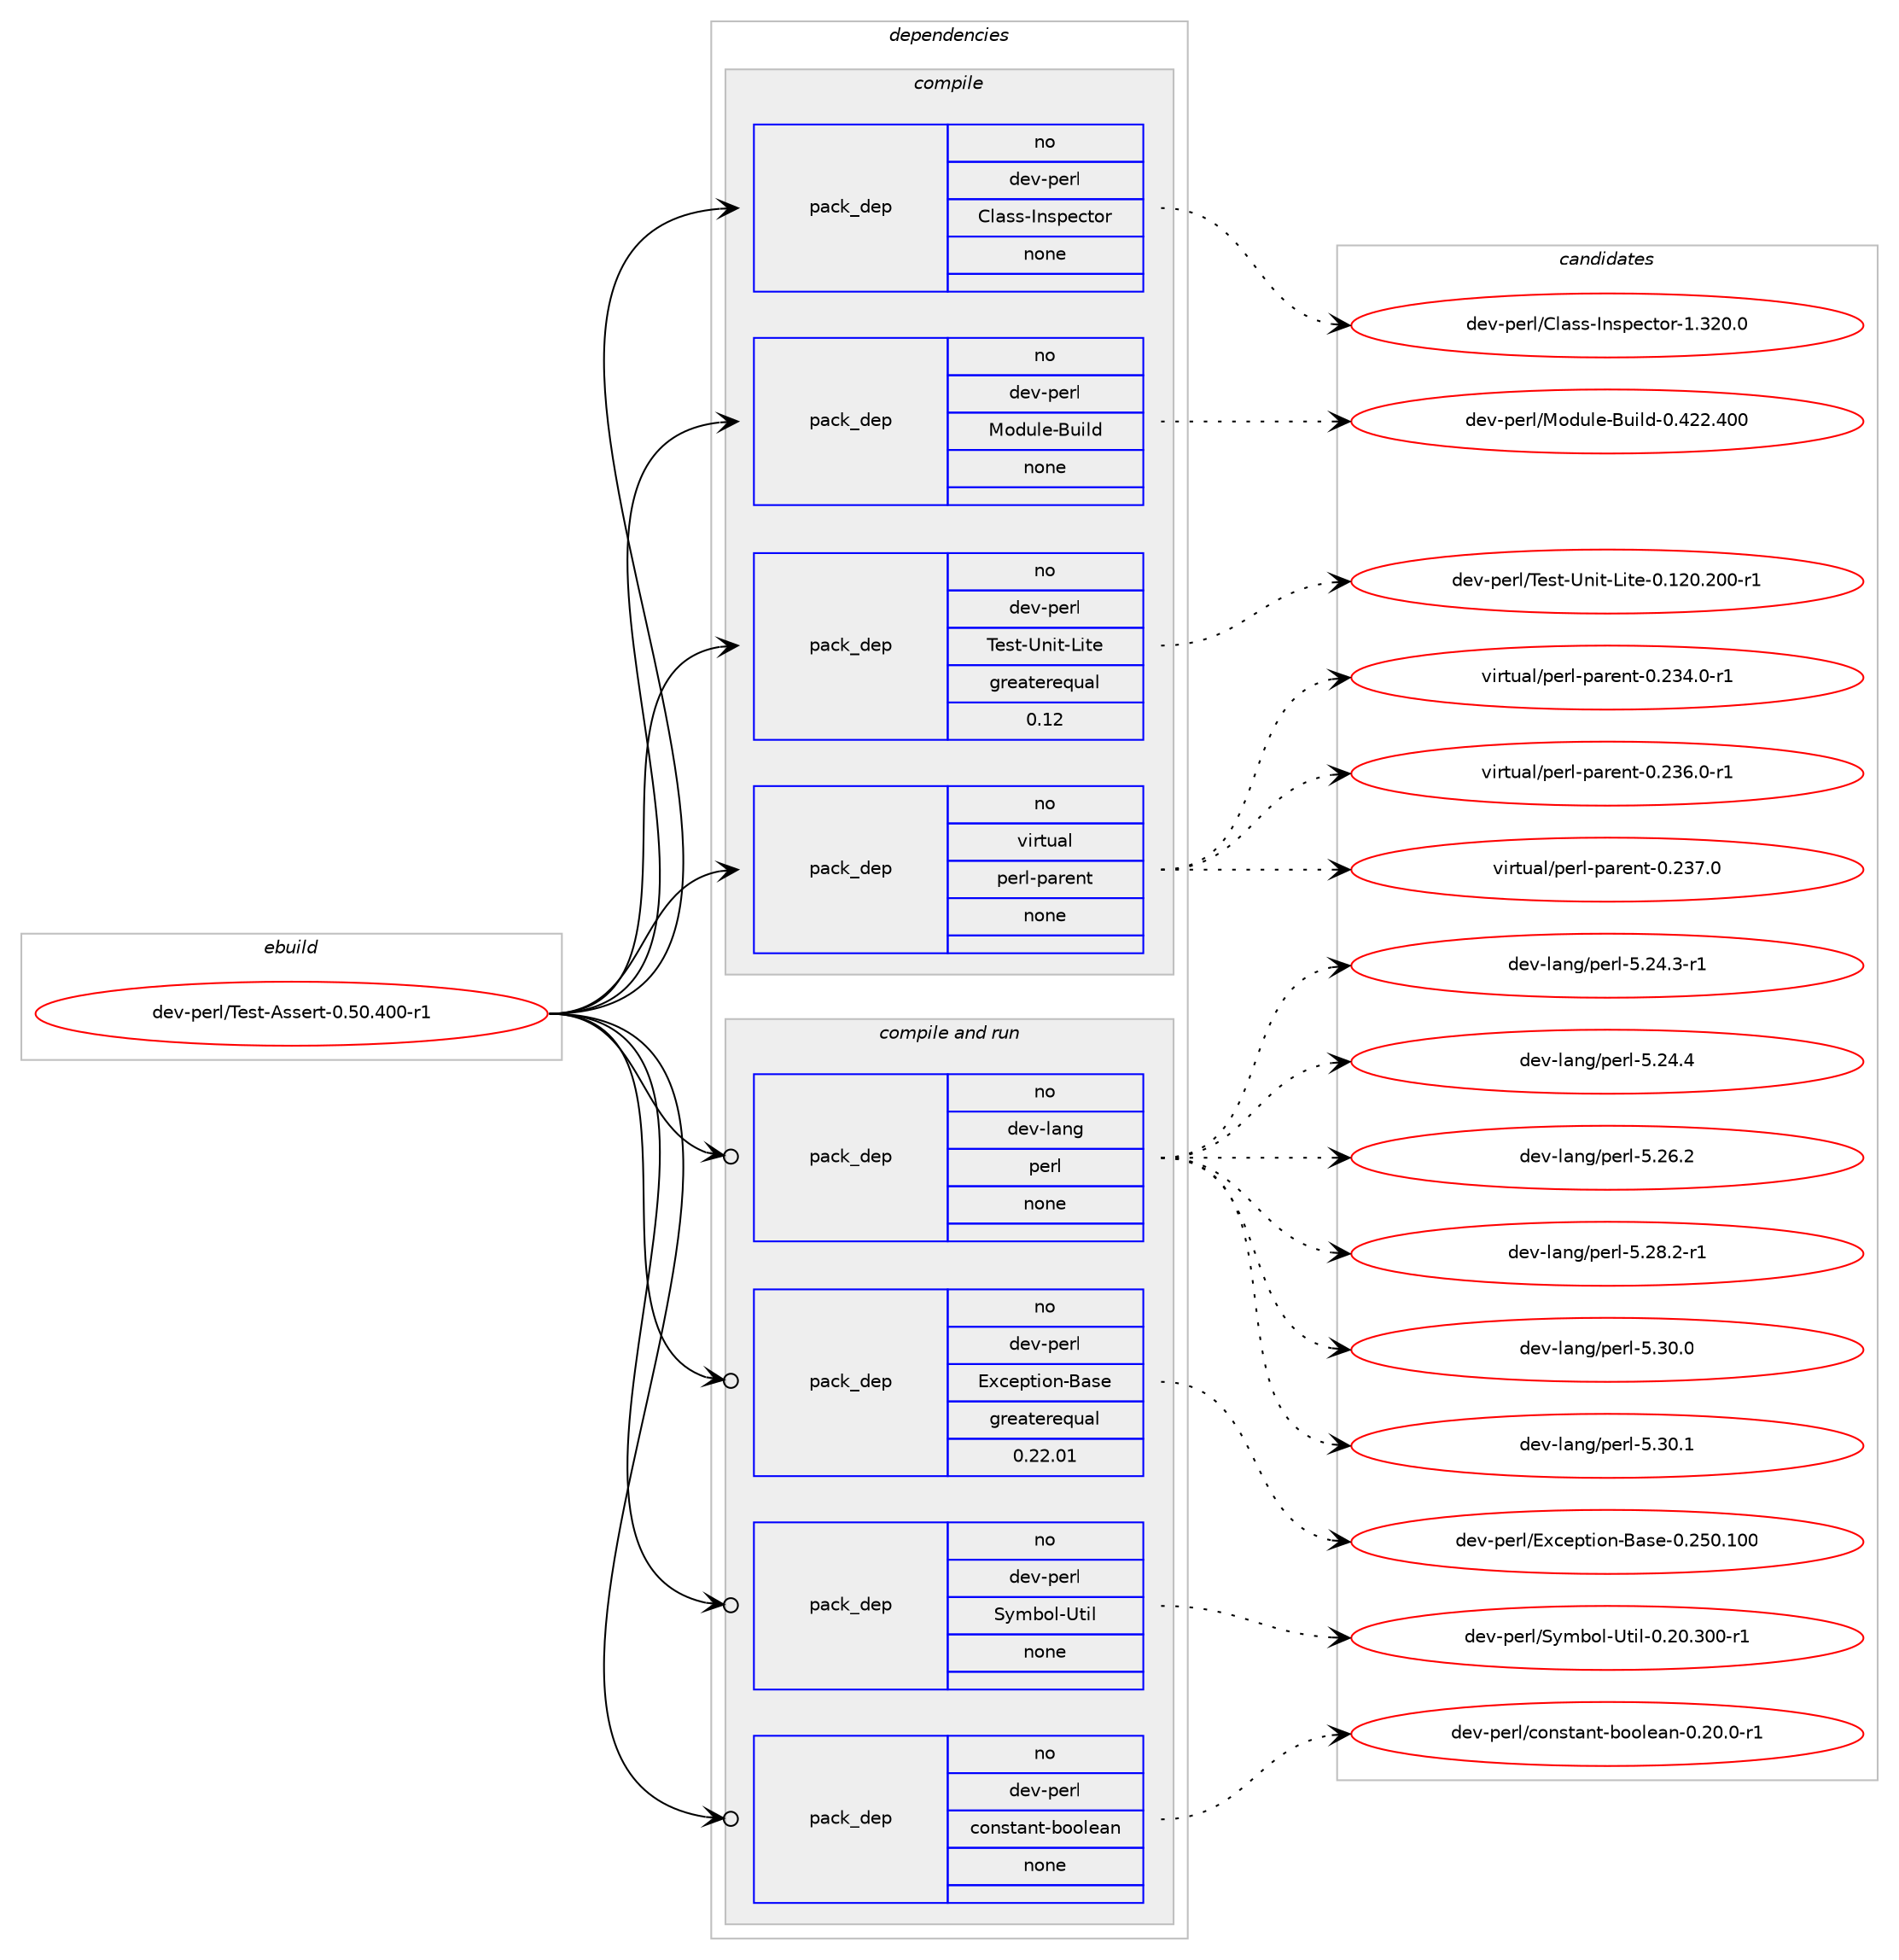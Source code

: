 digraph prolog {

# *************
# Graph options
# *************

newrank=true;
concentrate=true;
compound=true;
graph [rankdir=LR,fontname=Helvetica,fontsize=10,ranksep=1.5];#, ranksep=2.5, nodesep=0.2];
edge  [arrowhead=vee];
node  [fontname=Helvetica,fontsize=10];

# **********
# The ebuild
# **********

subgraph cluster_leftcol {
color=gray;
rank=same;
label=<<i>ebuild</i>>;
id [label="dev-perl/Test-Assert-0.50.400-r1", color=red, width=4, href="../dev-perl/Test-Assert-0.50.400-r1.svg"];
}

# ****************
# The dependencies
# ****************

subgraph cluster_midcol {
color=gray;
label=<<i>dependencies</i>>;
subgraph cluster_compile {
fillcolor="#eeeeee";
style=filled;
label=<<i>compile</i>>;
subgraph pack439958 {
dependency585993 [label=<<TABLE BORDER="0" CELLBORDER="1" CELLSPACING="0" CELLPADDING="4" WIDTH="220"><TR><TD ROWSPAN="6" CELLPADDING="30">pack_dep</TD></TR><TR><TD WIDTH="110">no</TD></TR><TR><TD>dev-perl</TD></TR><TR><TD>Class-Inspector</TD></TR><TR><TD>none</TD></TR><TR><TD></TD></TR></TABLE>>, shape=none, color=blue];
}
id:e -> dependency585993:w [weight=20,style="solid",arrowhead="vee"];
subgraph pack439959 {
dependency585994 [label=<<TABLE BORDER="0" CELLBORDER="1" CELLSPACING="0" CELLPADDING="4" WIDTH="220"><TR><TD ROWSPAN="6" CELLPADDING="30">pack_dep</TD></TR><TR><TD WIDTH="110">no</TD></TR><TR><TD>dev-perl</TD></TR><TR><TD>Module-Build</TD></TR><TR><TD>none</TD></TR><TR><TD></TD></TR></TABLE>>, shape=none, color=blue];
}
id:e -> dependency585994:w [weight=20,style="solid",arrowhead="vee"];
subgraph pack439960 {
dependency585995 [label=<<TABLE BORDER="0" CELLBORDER="1" CELLSPACING="0" CELLPADDING="4" WIDTH="220"><TR><TD ROWSPAN="6" CELLPADDING="30">pack_dep</TD></TR><TR><TD WIDTH="110">no</TD></TR><TR><TD>dev-perl</TD></TR><TR><TD>Test-Unit-Lite</TD></TR><TR><TD>greaterequal</TD></TR><TR><TD>0.12</TD></TR></TABLE>>, shape=none, color=blue];
}
id:e -> dependency585995:w [weight=20,style="solid",arrowhead="vee"];
subgraph pack439961 {
dependency585996 [label=<<TABLE BORDER="0" CELLBORDER="1" CELLSPACING="0" CELLPADDING="4" WIDTH="220"><TR><TD ROWSPAN="6" CELLPADDING="30">pack_dep</TD></TR><TR><TD WIDTH="110">no</TD></TR><TR><TD>virtual</TD></TR><TR><TD>perl-parent</TD></TR><TR><TD>none</TD></TR><TR><TD></TD></TR></TABLE>>, shape=none, color=blue];
}
id:e -> dependency585996:w [weight=20,style="solid",arrowhead="vee"];
}
subgraph cluster_compileandrun {
fillcolor="#eeeeee";
style=filled;
label=<<i>compile and run</i>>;
subgraph pack439962 {
dependency585997 [label=<<TABLE BORDER="0" CELLBORDER="1" CELLSPACING="0" CELLPADDING="4" WIDTH="220"><TR><TD ROWSPAN="6" CELLPADDING="30">pack_dep</TD></TR><TR><TD WIDTH="110">no</TD></TR><TR><TD>dev-lang</TD></TR><TR><TD>perl</TD></TR><TR><TD>none</TD></TR><TR><TD></TD></TR></TABLE>>, shape=none, color=blue];
}
id:e -> dependency585997:w [weight=20,style="solid",arrowhead="odotvee"];
subgraph pack439963 {
dependency585998 [label=<<TABLE BORDER="0" CELLBORDER="1" CELLSPACING="0" CELLPADDING="4" WIDTH="220"><TR><TD ROWSPAN="6" CELLPADDING="30">pack_dep</TD></TR><TR><TD WIDTH="110">no</TD></TR><TR><TD>dev-perl</TD></TR><TR><TD>Exception-Base</TD></TR><TR><TD>greaterequal</TD></TR><TR><TD>0.22.01</TD></TR></TABLE>>, shape=none, color=blue];
}
id:e -> dependency585998:w [weight=20,style="solid",arrowhead="odotvee"];
subgraph pack439964 {
dependency585999 [label=<<TABLE BORDER="0" CELLBORDER="1" CELLSPACING="0" CELLPADDING="4" WIDTH="220"><TR><TD ROWSPAN="6" CELLPADDING="30">pack_dep</TD></TR><TR><TD WIDTH="110">no</TD></TR><TR><TD>dev-perl</TD></TR><TR><TD>Symbol-Util</TD></TR><TR><TD>none</TD></TR><TR><TD></TD></TR></TABLE>>, shape=none, color=blue];
}
id:e -> dependency585999:w [weight=20,style="solid",arrowhead="odotvee"];
subgraph pack439965 {
dependency586000 [label=<<TABLE BORDER="0" CELLBORDER="1" CELLSPACING="0" CELLPADDING="4" WIDTH="220"><TR><TD ROWSPAN="6" CELLPADDING="30">pack_dep</TD></TR><TR><TD WIDTH="110">no</TD></TR><TR><TD>dev-perl</TD></TR><TR><TD>constant-boolean</TD></TR><TR><TD>none</TD></TR><TR><TD></TD></TR></TABLE>>, shape=none, color=blue];
}
id:e -> dependency586000:w [weight=20,style="solid",arrowhead="odotvee"];
}
subgraph cluster_run {
fillcolor="#eeeeee";
style=filled;
label=<<i>run</i>>;
}
}

# **************
# The candidates
# **************

subgraph cluster_choices {
rank=same;
color=gray;
label=<<i>candidates</i>>;

subgraph choice439958 {
color=black;
nodesep=1;
choice100101118451121011141084767108971151154573110115112101991161111144549465150484648 [label="dev-perl/Class-Inspector-1.320.0", color=red, width=4,href="../dev-perl/Class-Inspector-1.320.0.svg"];
dependency585993:e -> choice100101118451121011141084767108971151154573110115112101991161111144549465150484648:w [style=dotted,weight="100"];
}
subgraph choice439959 {
color=black;
nodesep=1;
choice100101118451121011141084777111100117108101456611710510810045484652505046524848 [label="dev-perl/Module-Build-0.422.400", color=red, width=4,href="../dev-perl/Module-Build-0.422.400.svg"];
dependency585994:e -> choice100101118451121011141084777111100117108101456611710510810045484652505046524848:w [style=dotted,weight="100"];
}
subgraph choice439960 {
color=black;
nodesep=1;
choice10010111845112101114108478410111511645851101051164576105116101454846495048465048484511449 [label="dev-perl/Test-Unit-Lite-0.120.200-r1", color=red, width=4,href="../dev-perl/Test-Unit-Lite-0.120.200-r1.svg"];
dependency585995:e -> choice10010111845112101114108478410111511645851101051164576105116101454846495048465048484511449:w [style=dotted,weight="100"];
}
subgraph choice439961 {
color=black;
nodesep=1;
choice1181051141161179710847112101114108451129711410111011645484650515246484511449 [label="virtual/perl-parent-0.234.0-r1", color=red, width=4,href="../virtual/perl-parent-0.234.0-r1.svg"];
choice1181051141161179710847112101114108451129711410111011645484650515446484511449 [label="virtual/perl-parent-0.236.0-r1", color=red, width=4,href="../virtual/perl-parent-0.236.0-r1.svg"];
choice118105114116117971084711210111410845112971141011101164548465051554648 [label="virtual/perl-parent-0.237.0", color=red, width=4,href="../virtual/perl-parent-0.237.0.svg"];
dependency585996:e -> choice1181051141161179710847112101114108451129711410111011645484650515246484511449:w [style=dotted,weight="100"];
dependency585996:e -> choice1181051141161179710847112101114108451129711410111011645484650515446484511449:w [style=dotted,weight="100"];
dependency585996:e -> choice118105114116117971084711210111410845112971141011101164548465051554648:w [style=dotted,weight="100"];
}
subgraph choice439962 {
color=black;
nodesep=1;
choice100101118451089711010347112101114108455346505246514511449 [label="dev-lang/perl-5.24.3-r1", color=red, width=4,href="../dev-lang/perl-5.24.3-r1.svg"];
choice10010111845108971101034711210111410845534650524652 [label="dev-lang/perl-5.24.4", color=red, width=4,href="../dev-lang/perl-5.24.4.svg"];
choice10010111845108971101034711210111410845534650544650 [label="dev-lang/perl-5.26.2", color=red, width=4,href="../dev-lang/perl-5.26.2.svg"];
choice100101118451089711010347112101114108455346505646504511449 [label="dev-lang/perl-5.28.2-r1", color=red, width=4,href="../dev-lang/perl-5.28.2-r1.svg"];
choice10010111845108971101034711210111410845534651484648 [label="dev-lang/perl-5.30.0", color=red, width=4,href="../dev-lang/perl-5.30.0.svg"];
choice10010111845108971101034711210111410845534651484649 [label="dev-lang/perl-5.30.1", color=red, width=4,href="../dev-lang/perl-5.30.1.svg"];
dependency585997:e -> choice100101118451089711010347112101114108455346505246514511449:w [style=dotted,weight="100"];
dependency585997:e -> choice10010111845108971101034711210111410845534650524652:w [style=dotted,weight="100"];
dependency585997:e -> choice10010111845108971101034711210111410845534650544650:w [style=dotted,weight="100"];
dependency585997:e -> choice100101118451089711010347112101114108455346505646504511449:w [style=dotted,weight="100"];
dependency585997:e -> choice10010111845108971101034711210111410845534651484648:w [style=dotted,weight="100"];
dependency585997:e -> choice10010111845108971101034711210111410845534651484649:w [style=dotted,weight="100"];
}
subgraph choice439963 {
color=black;
nodesep=1;
choice1001011184511210111410847691209910111211610511111045669711510145484650534846494848 [label="dev-perl/Exception-Base-0.250.100", color=red, width=4,href="../dev-perl/Exception-Base-0.250.100.svg"];
dependency585998:e -> choice1001011184511210111410847691209910111211610511111045669711510145484650534846494848:w [style=dotted,weight="100"];
}
subgraph choice439964 {
color=black;
nodesep=1;
choice1001011184511210111410847831211099811110845851161051084548465048465148484511449 [label="dev-perl/Symbol-Util-0.20.300-r1", color=red, width=4,href="../dev-perl/Symbol-Util-0.20.300-r1.svg"];
dependency585999:e -> choice1001011184511210111410847831211099811110845851161051084548465048465148484511449:w [style=dotted,weight="100"];
}
subgraph choice439965 {
color=black;
nodesep=1;
choice10010111845112101114108479911111011511697110116459811111110810197110454846504846484511449 [label="dev-perl/constant-boolean-0.20.0-r1", color=red, width=4,href="../dev-perl/constant-boolean-0.20.0-r1.svg"];
dependency586000:e -> choice10010111845112101114108479911111011511697110116459811111110810197110454846504846484511449:w [style=dotted,weight="100"];
}
}

}
